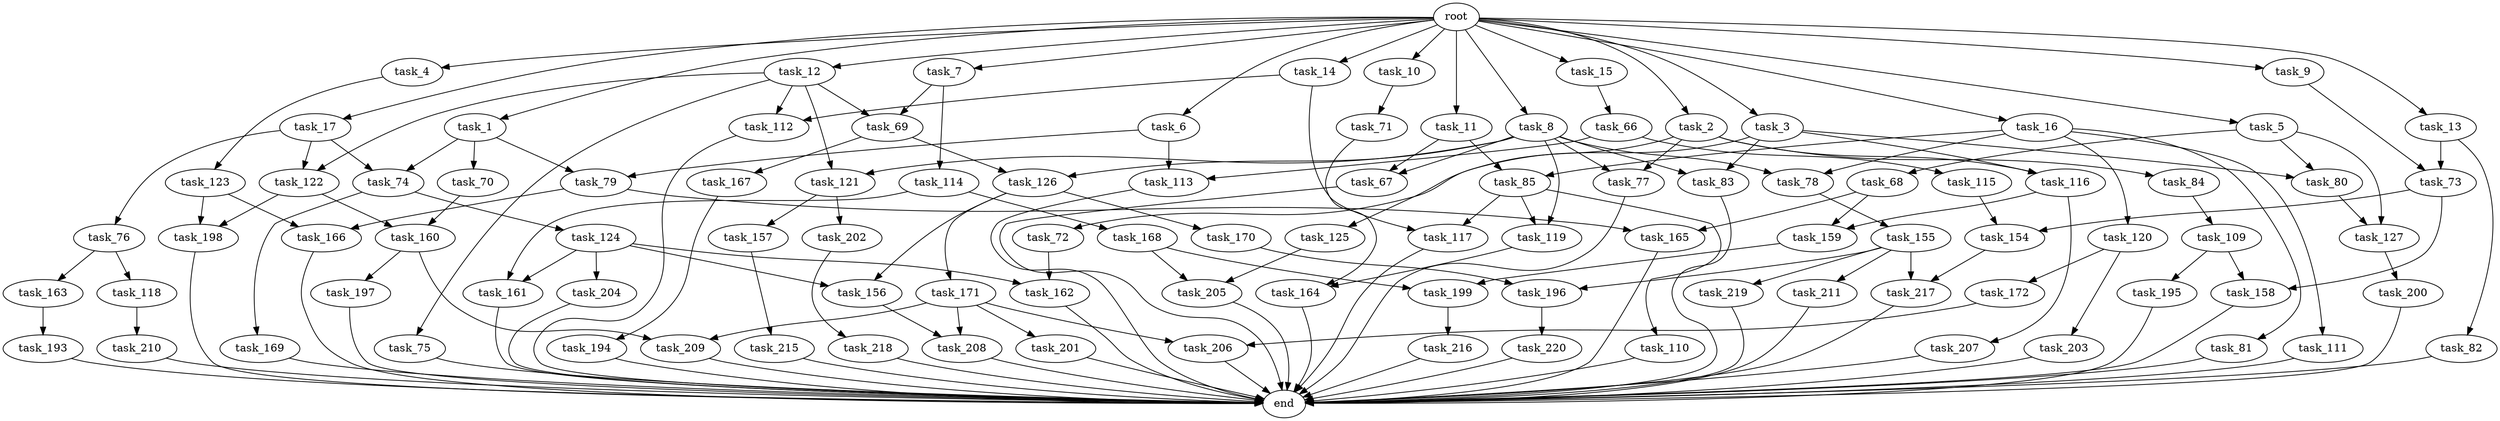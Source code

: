 digraph G {
  task_116 [size="68719476736.000000"];
  task_163 [size="34359738368.000000"];
  task_15 [size="1024.000000"];
  task_169 [size="858993459200.000000"];
  task_207 [size="549755813888.000000"];
  task_161 [size="627065225216.000000"];
  end [size="0.000000"];
  task_7 [size="1024.000000"];
  task_119 [size="730144440320.000000"];
  task_220 [size="858993459200.000000"];
  task_166 [size="292057776128.000000"];
  task_79 [size="627065225216.000000"];
  task_75 [size="695784701952.000000"];
  task_154 [size="893353197568.000000"];
  task_204 [size="77309411328.000000"];
  task_117 [size="730144440320.000000"];
  task_196 [size="343597383680.000000"];
  task_9 [size="1024.000000"];
  task_155 [size="549755813888.000000"];
  task_74 [size="214748364800.000000"];
  task_216 [size="214748364800.000000"];
  task_112 [size="1391569403904.000000"];
  task_121 [size="1391569403904.000000"];
  task_164 [size="352187318272.000000"];
  task_217 [size="343597383680.000000"];
  task_73 [size="1717986918400.000000"];
  task_172 [size="214748364800.000000"];
  task_77 [size="730144440320.000000"];
  task_198 [size="292057776128.000000"];
  task_170 [size="77309411328.000000"];
  task_159 [size="1099511627776.000000"];
  task_118 [size="34359738368.000000"];
  task_68 [size="137438953472.000000"];
  task_82 [size="858993459200.000000"];
  task_115 [size="137438953472.000000"];
  task_206 [size="730144440320.000000"];
  task_160 [size="429496729600.000000"];
  task_197 [size="34359738368.000000"];
  task_11 [size="1024.000000"];
  task_83 [size="730144440320.000000"];
  task_167 [size="420906795008.000000"];
  task_125 [size="34359738368.000000"];
  task_156 [size="154618822656.000000"];
  task_1 [size="1024.000000"];
  task_78 [size="730144440320.000000"];
  task_157 [size="137438953472.000000"];
  task_109 [size="137438953472.000000"];
  task_210 [size="34359738368.000000"];
  task_201 [size="420906795008.000000"];
  task_69 [size="1554778161152.000000"];
  task_171 [size="77309411328.000000"];
  task_162 [size="627065225216.000000"];
  task_165 [size="764504178688.000000"];
  task_80 [size="171798691840.000000"];
  task_123 [size="214748364800.000000"];
  task_194 [size="34359738368.000000"];
  task_168 [size="549755813888.000000"];
  task_66 [size="77309411328.000000"];
  task_127 [size="352187318272.000000"];
  task_195 [size="858993459200.000000"];
  task_3 [size="1024.000000"];
  task_4 [size="1024.000000"];
  task_10 [size="1024.000000"];
  task_193 [size="420906795008.000000"];
  task_158 [size="1717986918400.000000"];
  task_70 [size="77309411328.000000"];
  task_71 [size="214748364800.000000"];
  task_67 [size="1245540515840.000000"];
  task_14 [size="1024.000000"];
  task_12 [size="1024.000000"];
  task_13 [size="1024.000000"];
  task_81 [size="34359738368.000000"];
  task_126 [size="1116691496960.000000"];
  task_114 [size="858993459200.000000"];
  task_5 [size="1024.000000"];
  task_203 [size="214748364800.000000"];
  task_6 [size="1024.000000"];
  task_113 [size="687194767360.000000"];
  task_124 [size="858993459200.000000"];
  task_2 [size="1024.000000"];
  task_209 [size="455266533376.000000"];
  task_84 [size="34359738368.000000"];
  task_219 [size="34359738368.000000"];
  task_72 [size="34359738368.000000"];
  task_211 [size="34359738368.000000"];
  task_17 [size="1024.000000"];
  task_76 [size="137438953472.000000"];
  task_202 [size="137438953472.000000"];
  task_120 [size="34359738368.000000"];
  task_200 [size="695784701952.000000"];
  task_85 [size="584115552256.000000"];
  root [size="0.000000"];
  task_205 [size="584115552256.000000"];
  task_111 [size="34359738368.000000"];
  task_8 [size="1024.000000"];
  task_16 [size="1024.000000"];
  task_199 [size="584115552256.000000"];
  task_218 [size="858993459200.000000"];
  task_215 [size="77309411328.000000"];
  task_110 [size="34359738368.000000"];
  task_122 [size="833223655424.000000"];
  task_208 [size="1279900254208.000000"];

  task_116 -> task_207 [size="536870912.000000"];
  task_116 -> task_159 [size="536870912.000000"];
  task_163 -> task_193 [size="411041792.000000"];
  task_15 -> task_66 [size="75497472.000000"];
  task_169 -> end [size="1.000000"];
  task_207 -> end [size="1.000000"];
  task_161 -> end [size="1.000000"];
  task_7 -> task_114 [size="838860800.000000"];
  task_7 -> task_69 [size="838860800.000000"];
  task_119 -> task_164 [size="134217728.000000"];
  task_220 -> end [size="1.000000"];
  task_166 -> end [size="1.000000"];
  task_79 -> task_166 [size="209715200.000000"];
  task_79 -> task_165 [size="209715200.000000"];
  task_75 -> end [size="1.000000"];
  task_154 -> task_217 [size="301989888.000000"];
  task_204 -> end [size="1.000000"];
  task_117 -> end [size="1.000000"];
  task_196 -> task_220 [size="838860800.000000"];
  task_9 -> task_73 [size="838860800.000000"];
  task_155 -> task_217 [size="33554432.000000"];
  task_155 -> task_211 [size="33554432.000000"];
  task_155 -> task_196 [size="33554432.000000"];
  task_155 -> task_219 [size="33554432.000000"];
  task_74 -> task_169 [size="838860800.000000"];
  task_74 -> task_124 [size="838860800.000000"];
  task_216 -> end [size="1.000000"];
  task_112 -> end [size="1.000000"];
  task_121 -> task_202 [size="134217728.000000"];
  task_121 -> task_157 [size="134217728.000000"];
  task_164 -> end [size="1.000000"];
  task_217 -> end [size="1.000000"];
  task_73 -> task_158 [size="838860800.000000"];
  task_73 -> task_154 [size="838860800.000000"];
  task_172 -> task_206 [size="301989888.000000"];
  task_77 -> end [size="1.000000"];
  task_198 -> end [size="1.000000"];
  task_170 -> task_196 [size="301989888.000000"];
  task_159 -> task_199 [size="33554432.000000"];
  task_118 -> task_210 [size="33554432.000000"];
  task_68 -> task_165 [size="536870912.000000"];
  task_68 -> task_159 [size="536870912.000000"];
  task_82 -> end [size="1.000000"];
  task_115 -> task_154 [size="33554432.000000"];
  task_206 -> end [size="1.000000"];
  task_160 -> task_197 [size="33554432.000000"];
  task_160 -> task_209 [size="33554432.000000"];
  task_197 -> end [size="1.000000"];
  task_11 -> task_67 [size="536870912.000000"];
  task_11 -> task_85 [size="536870912.000000"];
  task_83 -> end [size="1.000000"];
  task_167 -> task_194 [size="33554432.000000"];
  task_125 -> task_205 [size="33554432.000000"];
  task_156 -> task_208 [size="838860800.000000"];
  task_1 -> task_79 [size="75497472.000000"];
  task_1 -> task_70 [size="75497472.000000"];
  task_1 -> task_74 [size="75497472.000000"];
  task_78 -> task_155 [size="536870912.000000"];
  task_157 -> task_215 [size="75497472.000000"];
  task_109 -> task_158 [size="838860800.000000"];
  task_109 -> task_195 [size="838860800.000000"];
  task_210 -> end [size="1.000000"];
  task_201 -> end [size="1.000000"];
  task_69 -> task_167 [size="411041792.000000"];
  task_69 -> task_126 [size="411041792.000000"];
  task_171 -> task_206 [size="411041792.000000"];
  task_171 -> task_201 [size="411041792.000000"];
  task_171 -> task_208 [size="411041792.000000"];
  task_171 -> task_209 [size="411041792.000000"];
  task_162 -> end [size="1.000000"];
  task_165 -> end [size="1.000000"];
  task_80 -> task_127 [size="209715200.000000"];
  task_123 -> task_166 [size="75497472.000000"];
  task_123 -> task_198 [size="75497472.000000"];
  task_194 -> end [size="1.000000"];
  task_168 -> task_199 [size="536870912.000000"];
  task_168 -> task_205 [size="536870912.000000"];
  task_66 -> task_113 [size="134217728.000000"];
  task_66 -> task_115 [size="134217728.000000"];
  task_127 -> task_200 [size="679477248.000000"];
  task_195 -> end [size="1.000000"];
  task_3 -> task_116 [size="33554432.000000"];
  task_3 -> task_83 [size="33554432.000000"];
  task_3 -> task_80 [size="33554432.000000"];
  task_3 -> task_72 [size="33554432.000000"];
  task_4 -> task_123 [size="209715200.000000"];
  task_10 -> task_71 [size="209715200.000000"];
  task_193 -> end [size="1.000000"];
  task_158 -> end [size="1.000000"];
  task_70 -> task_160 [size="209715200.000000"];
  task_71 -> task_164 [size="209715200.000000"];
  task_67 -> end [size="1.000000"];
  task_14 -> task_112 [size="679477248.000000"];
  task_14 -> task_117 [size="679477248.000000"];
  task_12 -> task_75 [size="679477248.000000"];
  task_12 -> task_112 [size="679477248.000000"];
  task_12 -> task_122 [size="679477248.000000"];
  task_12 -> task_121 [size="679477248.000000"];
  task_12 -> task_69 [size="679477248.000000"];
  task_13 -> task_73 [size="838860800.000000"];
  task_13 -> task_82 [size="838860800.000000"];
  task_81 -> end [size="1.000000"];
  task_126 -> task_170 [size="75497472.000000"];
  task_126 -> task_156 [size="75497472.000000"];
  task_126 -> task_171 [size="75497472.000000"];
  task_114 -> task_161 [size="536870912.000000"];
  task_114 -> task_168 [size="536870912.000000"];
  task_5 -> task_68 [size="134217728.000000"];
  task_5 -> task_80 [size="134217728.000000"];
  task_5 -> task_127 [size="134217728.000000"];
  task_203 -> end [size="1.000000"];
  task_6 -> task_79 [size="536870912.000000"];
  task_6 -> task_113 [size="536870912.000000"];
  task_113 -> end [size="1.000000"];
  task_124 -> task_156 [size="75497472.000000"];
  task_124 -> task_162 [size="75497472.000000"];
  task_124 -> task_161 [size="75497472.000000"];
  task_124 -> task_204 [size="75497472.000000"];
  task_2 -> task_116 [size="33554432.000000"];
  task_2 -> task_125 [size="33554432.000000"];
  task_2 -> task_77 [size="33554432.000000"];
  task_2 -> task_84 [size="33554432.000000"];
  task_209 -> end [size="1.000000"];
  task_84 -> task_109 [size="134217728.000000"];
  task_219 -> end [size="1.000000"];
  task_72 -> task_162 [size="536870912.000000"];
  task_211 -> end [size="1.000000"];
  task_17 -> task_76 [size="134217728.000000"];
  task_17 -> task_122 [size="134217728.000000"];
  task_17 -> task_74 [size="134217728.000000"];
  task_76 -> task_118 [size="33554432.000000"];
  task_76 -> task_163 [size="33554432.000000"];
  task_202 -> task_218 [size="838860800.000000"];
  task_120 -> task_172 [size="209715200.000000"];
  task_120 -> task_203 [size="209715200.000000"];
  task_200 -> end [size="1.000000"];
  task_85 -> task_110 [size="33554432.000000"];
  task_85 -> task_117 [size="33554432.000000"];
  task_85 -> task_119 [size="33554432.000000"];
  root -> task_13 [size="1.000000"];
  root -> task_17 [size="1.000000"];
  root -> task_3 [size="1.000000"];
  root -> task_4 [size="1.000000"];
  root -> task_11 [size="1.000000"];
  root -> task_15 [size="1.000000"];
  root -> task_10 [size="1.000000"];
  root -> task_6 [size="1.000000"];
  root -> task_9 [size="1.000000"];
  root -> task_8 [size="1.000000"];
  root -> task_2 [size="1.000000"];
  root -> task_1 [size="1.000000"];
  root -> task_5 [size="1.000000"];
  root -> task_7 [size="1.000000"];
  root -> task_16 [size="1.000000"];
  root -> task_14 [size="1.000000"];
  root -> task_12 [size="1.000000"];
  task_205 -> end [size="1.000000"];
  task_111 -> end [size="1.000000"];
  task_8 -> task_119 [size="679477248.000000"];
  task_8 -> task_78 [size="679477248.000000"];
  task_8 -> task_67 [size="679477248.000000"];
  task_8 -> task_126 [size="679477248.000000"];
  task_8 -> task_121 [size="679477248.000000"];
  task_8 -> task_83 [size="679477248.000000"];
  task_8 -> task_77 [size="679477248.000000"];
  task_16 -> task_81 [size="33554432.000000"];
  task_16 -> task_120 [size="33554432.000000"];
  task_16 -> task_78 [size="33554432.000000"];
  task_16 -> task_111 [size="33554432.000000"];
  task_16 -> task_85 [size="33554432.000000"];
  task_199 -> task_216 [size="209715200.000000"];
  task_218 -> end [size="1.000000"];
  task_215 -> end [size="1.000000"];
  task_110 -> end [size="1.000000"];
  task_122 -> task_160 [size="209715200.000000"];
  task_122 -> task_198 [size="209715200.000000"];
  task_208 -> end [size="1.000000"];
}
